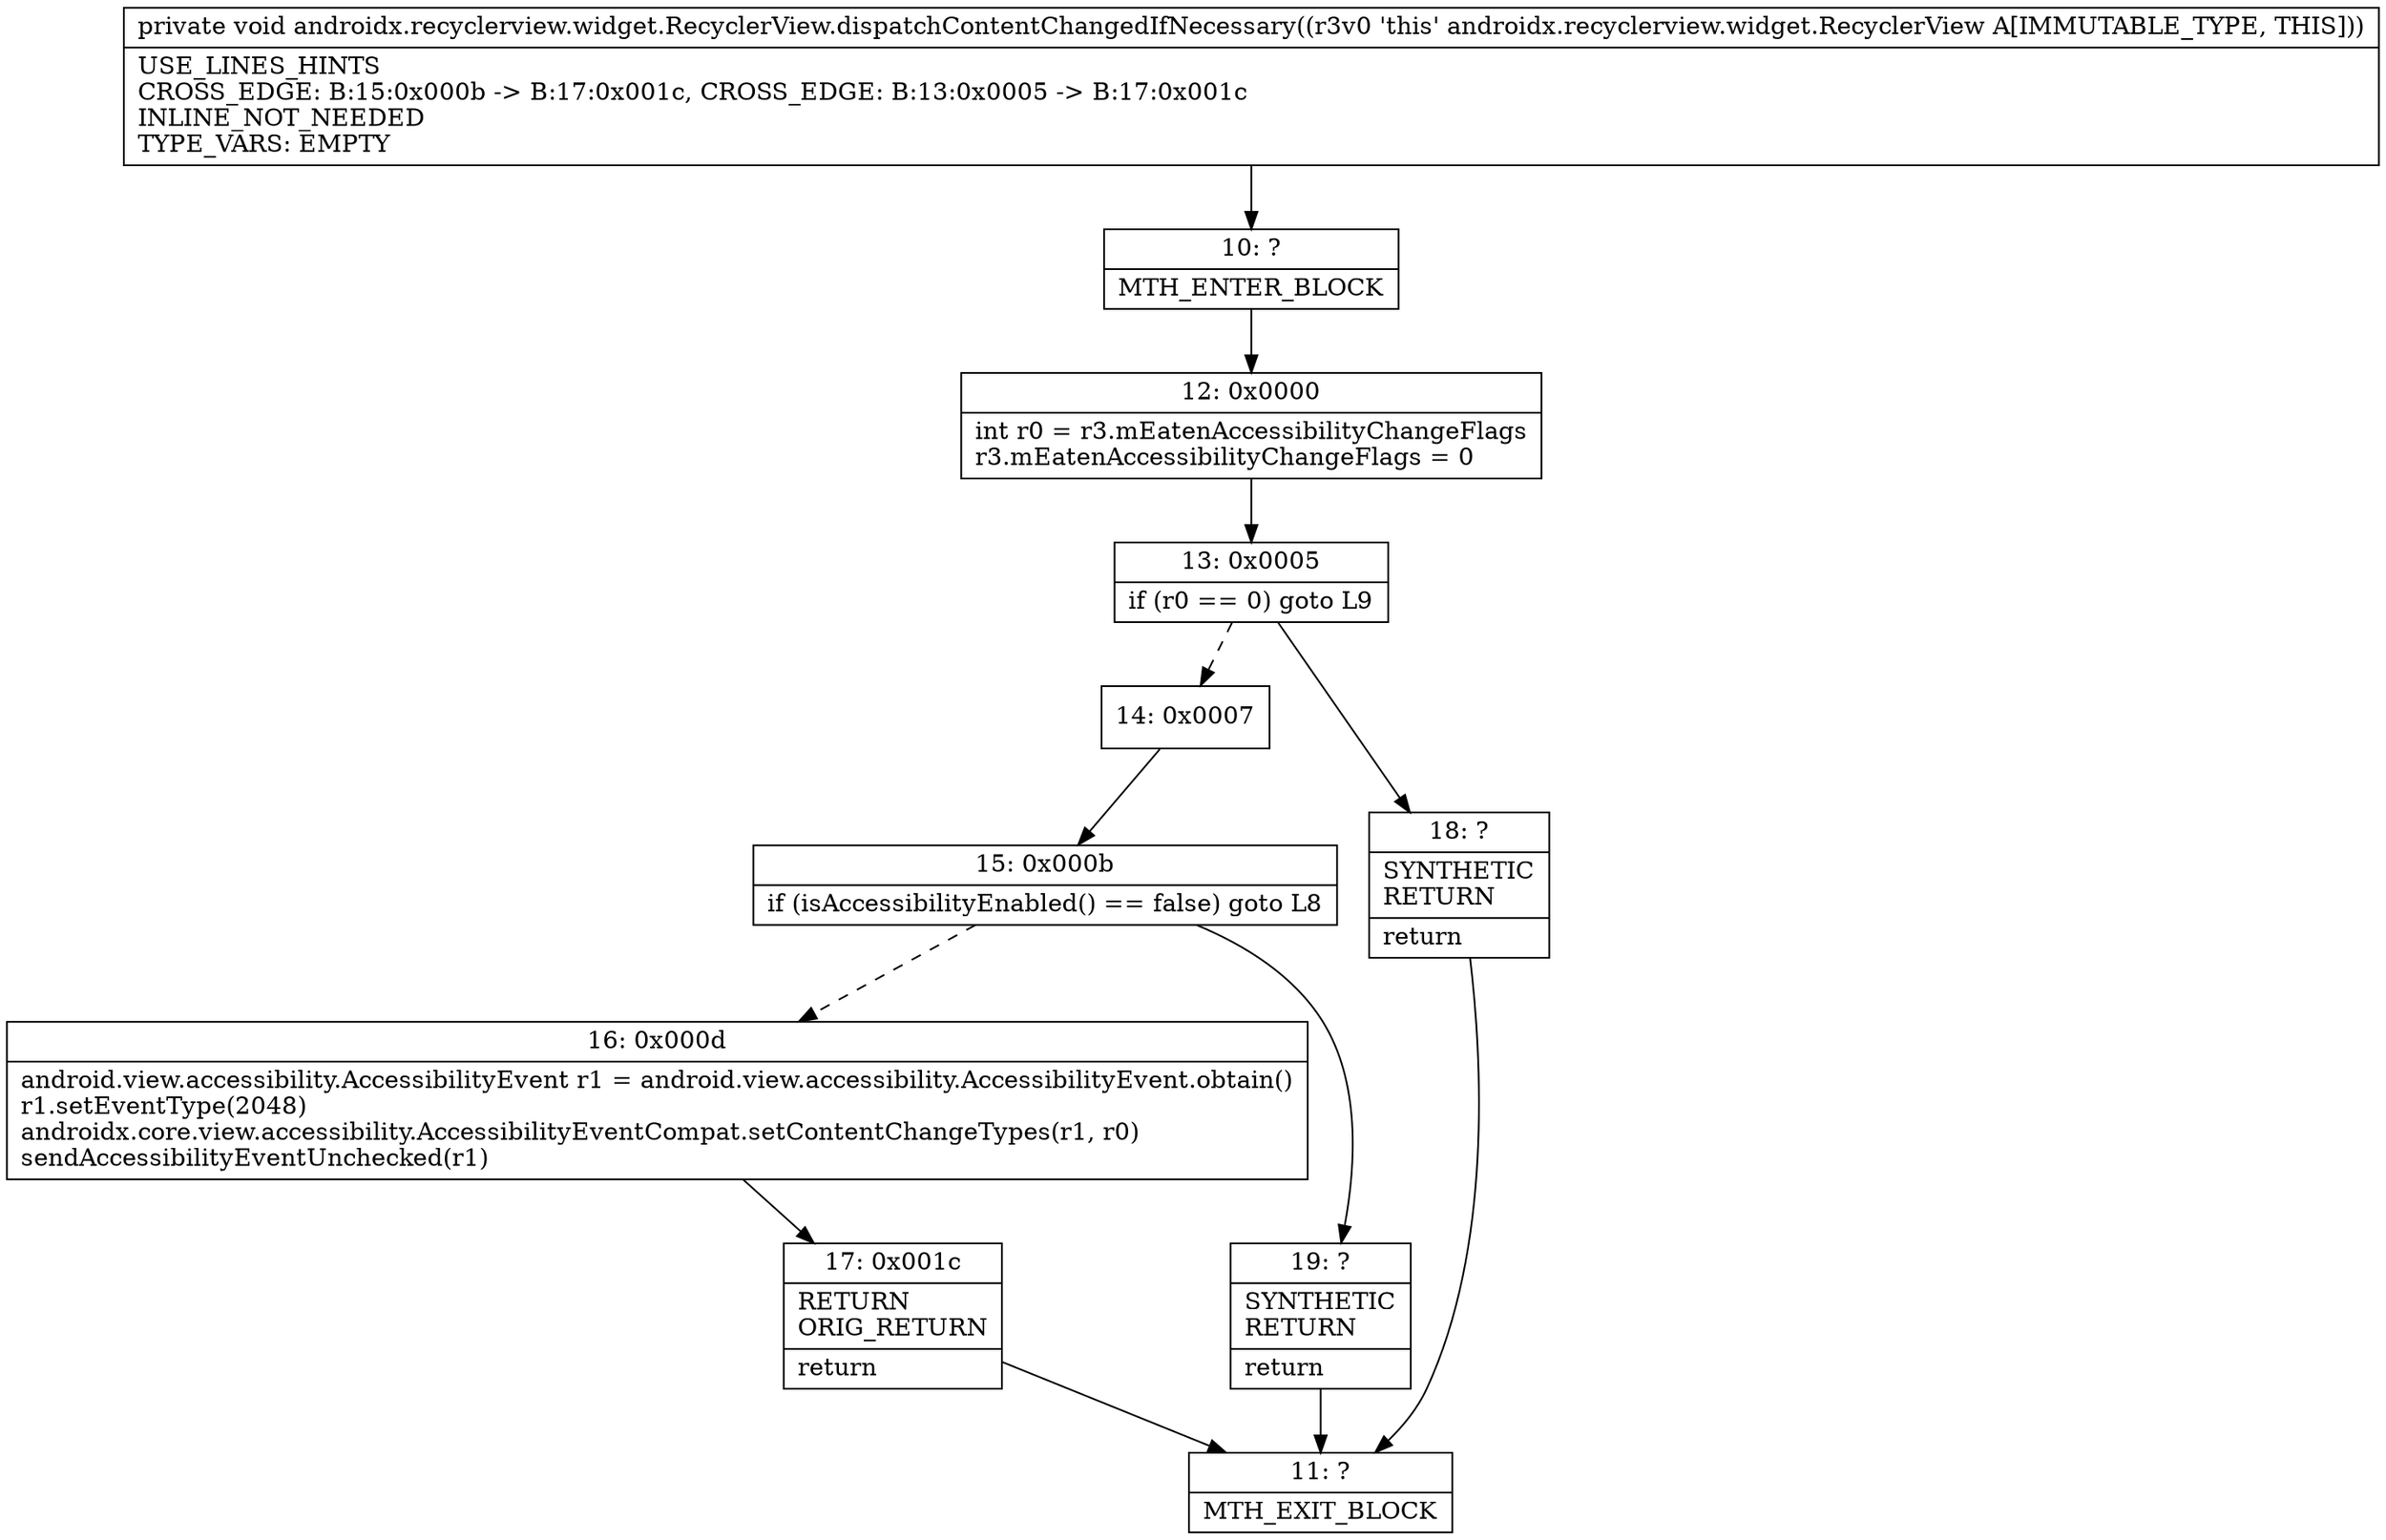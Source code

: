 digraph "CFG forandroidx.recyclerview.widget.RecyclerView.dispatchContentChangedIfNecessary()V" {
Node_10 [shape=record,label="{10\:\ ?|MTH_ENTER_BLOCK\l}"];
Node_12 [shape=record,label="{12\:\ 0x0000|int r0 = r3.mEatenAccessibilityChangeFlags\lr3.mEatenAccessibilityChangeFlags = 0\l}"];
Node_13 [shape=record,label="{13\:\ 0x0005|if (r0 == 0) goto L9\l}"];
Node_14 [shape=record,label="{14\:\ 0x0007}"];
Node_15 [shape=record,label="{15\:\ 0x000b|if (isAccessibilityEnabled() == false) goto L8\l}"];
Node_16 [shape=record,label="{16\:\ 0x000d|android.view.accessibility.AccessibilityEvent r1 = android.view.accessibility.AccessibilityEvent.obtain()\lr1.setEventType(2048)\landroidx.core.view.accessibility.AccessibilityEventCompat.setContentChangeTypes(r1, r0)\lsendAccessibilityEventUnchecked(r1)\l}"];
Node_17 [shape=record,label="{17\:\ 0x001c|RETURN\lORIG_RETURN\l|return\l}"];
Node_11 [shape=record,label="{11\:\ ?|MTH_EXIT_BLOCK\l}"];
Node_19 [shape=record,label="{19\:\ ?|SYNTHETIC\lRETURN\l|return\l}"];
Node_18 [shape=record,label="{18\:\ ?|SYNTHETIC\lRETURN\l|return\l}"];
MethodNode[shape=record,label="{private void androidx.recyclerview.widget.RecyclerView.dispatchContentChangedIfNecessary((r3v0 'this' androidx.recyclerview.widget.RecyclerView A[IMMUTABLE_TYPE, THIS]))  | USE_LINES_HINTS\lCROSS_EDGE: B:15:0x000b \-\> B:17:0x001c, CROSS_EDGE: B:13:0x0005 \-\> B:17:0x001c\lINLINE_NOT_NEEDED\lTYPE_VARS: EMPTY\l}"];
MethodNode -> Node_10;Node_10 -> Node_12;
Node_12 -> Node_13;
Node_13 -> Node_14[style=dashed];
Node_13 -> Node_18;
Node_14 -> Node_15;
Node_15 -> Node_16[style=dashed];
Node_15 -> Node_19;
Node_16 -> Node_17;
Node_17 -> Node_11;
Node_19 -> Node_11;
Node_18 -> Node_11;
}

